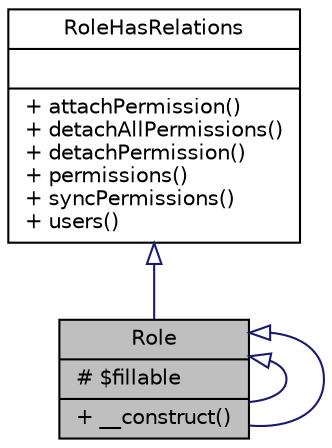 digraph "Role"
{
 // LATEX_PDF_SIZE
  bgcolor="transparent";
  edge [fontname="Helvetica",fontsize="10",labelfontname="Helvetica",labelfontsize="10"];
  node [fontname="Helvetica",fontsize="10",shape=record];
  Node1 [label="{Role\n|# $fillable\l|+ __construct()\l}",height=0.2,width=0.4,color="black", fillcolor="grey75", style="filled", fontcolor="black",tooltip="Modelo para la gestión de roles."];
  Node2 -> Node1 [dir="back",color="midnightblue",fontsize="10",style="solid",arrowtail="onormal",fontname="Helvetica"];
  Node2 [label="{RoleHasRelations\n||+ attachPermission()\l+ detachAllPermissions()\l+ detachPermission()\l+ permissions()\l+ syncPermissions()\l+ users()\l}",height=0.2,width=0.4,color="black",URL="$d7/db0/interfaceApp_1_1Roles_1_1Contracts_1_1RoleHasRelations.html",tooltip="Interface para la gestión de roles y sus relaciones."];
  Node1 -> Node1 [dir="back",color="midnightblue",fontsize="10",style="solid",arrowtail="onormal",fontname="Helvetica"];
  Node1 -> Node1 [dir="back",color="midnightblue",fontsize="10",style="solid",arrowtail="onormal",fontname="Helvetica"];
}
